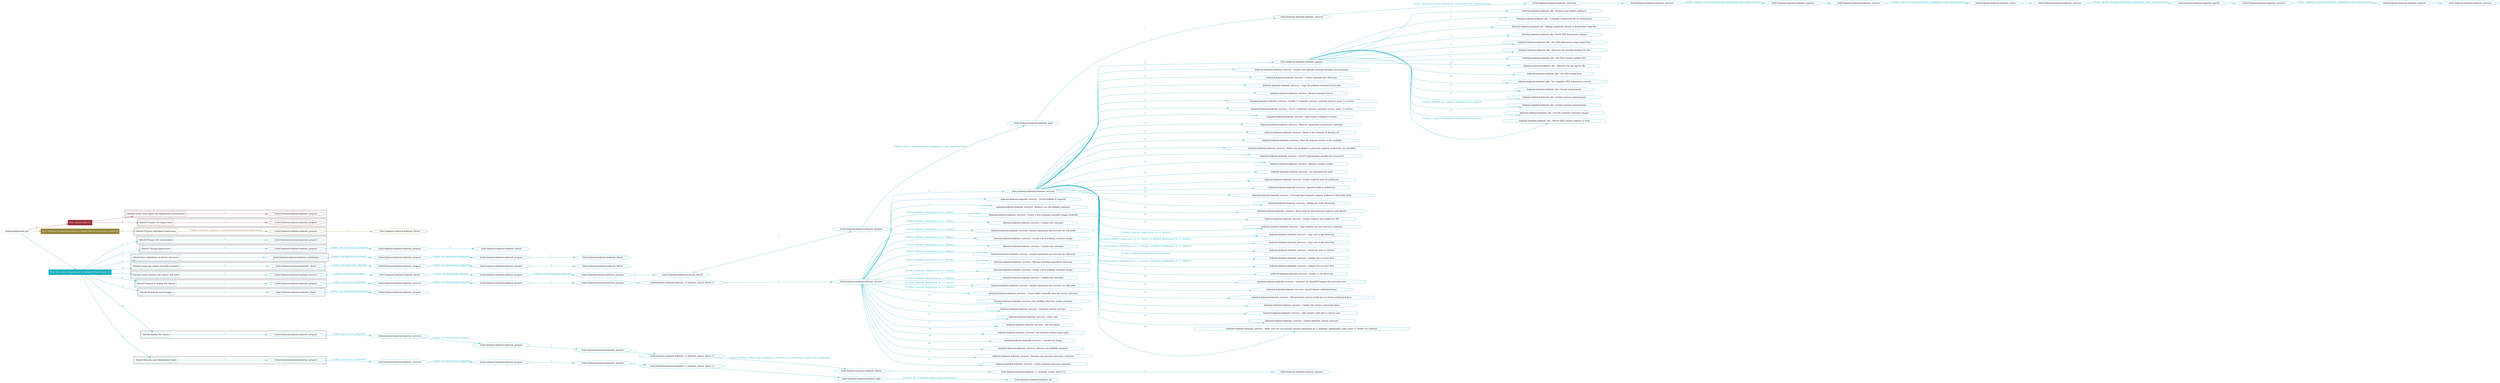 digraph {
	graph [concentrate=true ordering=in rankdir=LR ratio=fill]
	edge [esep=5 sep=10]
	"kubeinit/playbook.yml" [id=root_node style=dotted]
	play_37aaaadd [label="Play: Initial setup (1)" color="#9d2f3b" fontcolor="#ffffff" id=play_37aaaadd shape=box style=filled tooltip=localhost]
	"kubeinit/playbook.yml" -> play_37aaaadd [label="1 " color="#9d2f3b" fontcolor="#9d2f3b" id=edge_2bf1e67c labeltooltip="1 " tooltip="1 "]
	subgraph "kubeinit.kubeinit.kubeinit_prepare" {
		role_a82ea534 [label="[role] kubeinit.kubeinit.kubeinit_prepare" color="#9d2f3b" id=role_a82ea534 tooltip="kubeinit.kubeinit.kubeinit_prepare"]
	}
	subgraph "kubeinit.kubeinit.kubeinit_prepare" {
		role_1323a344 [label="[role] kubeinit.kubeinit.kubeinit_prepare" color="#9d2f3b" id=role_1323a344 tooltip="kubeinit.kubeinit.kubeinit_prepare"]
	}
	subgraph "Play: Initial setup (1)" {
		play_37aaaadd -> block_70bc259f [label=1 color="#9d2f3b" fontcolor="#9d2f3b" id=edge_f6af528c labeltooltip=1 tooltip=1]
		subgraph cluster_block_70bc259f {
			block_70bc259f [label="[block] Gather facts about the deployment environment" color="#9d2f3b" id=block_70bc259f labeltooltip="Gather facts about the deployment environment" shape=box tooltip="Gather facts about the deployment environment"]
			block_70bc259f -> role_a82ea534 [label="1 " color="#9d2f3b" fontcolor="#9d2f3b" id=edge_b9f0d6b1 labeltooltip="1 " tooltip="1 "]
		}
		play_37aaaadd -> block_80f2f712 [label=2 color="#9d2f3b" fontcolor="#9d2f3b" id=edge_7922b143 labeltooltip=2 tooltip=2]
		subgraph cluster_block_80f2f712 {
			block_80f2f712 [label="[block] Prepare the hypervisors" color="#9d2f3b" id=block_80f2f712 labeltooltip="Prepare the hypervisors" shape=box tooltip="Prepare the hypervisors"]
			block_80f2f712 -> role_1323a344 [label="1 " color="#9d2f3b" fontcolor="#9d2f3b" id=edge_bd4afb04 labeltooltip="1 " tooltip="1 "]
		}
	}
	play_7079cbd9 [label="Play: Prepare all hypervisor hosts to deploy service and cluster nodes (0)" color="#958637" fontcolor="#ffffff" id=play_7079cbd9 shape=box style=filled tooltip="Play: Prepare all hypervisor hosts to deploy service and cluster nodes (0)"]
	"kubeinit/playbook.yml" -> play_7079cbd9 [label="2 " color="#958637" fontcolor="#958637" id=edge_99f57ec7 labeltooltip="2 " tooltip="2 "]
	subgraph "kubeinit.kubeinit.kubeinit_libvirt" {
		role_41b03b18 [label="[role] kubeinit.kubeinit.kubeinit_libvirt" color="#958637" id=role_41b03b18 tooltip="kubeinit.kubeinit.kubeinit_libvirt"]
	}
	subgraph "kubeinit.kubeinit.kubeinit_prepare" {
		role_e7dcfc94 [label="[role] kubeinit.kubeinit.kubeinit_prepare" color="#958637" id=role_e7dcfc94 tooltip="kubeinit.kubeinit.kubeinit_prepare"]
		role_e7dcfc94 -> role_41b03b18 [label="1 " color="#958637" fontcolor="#958637" id=edge_7165e3af labeltooltip="1 " tooltip="1 "]
	}
	subgraph "Play: Prepare all hypervisor hosts to deploy service and cluster nodes (0)" {
		play_7079cbd9 -> block_89297c3e [label=1 color="#958637" fontcolor="#958637" id=edge_c257f756 labeltooltip=1 tooltip=1]
		subgraph cluster_block_89297c3e {
			block_89297c3e [label="[block] Prepare individual hypervisors" color="#958637" id=block_89297c3e labeltooltip="Prepare individual hypervisors" shape=box tooltip="Prepare individual hypervisors"]
			block_89297c3e -> role_e7dcfc94 [label="1 [when: inventory_hostname in hostvars['kubeinit-facts'].hypervisors]" color="#958637" fontcolor="#958637" id=edge_41506ca0 labeltooltip="1 [when: inventory_hostname in hostvars['kubeinit-facts'].hypervisors]" tooltip="1 [when: inventory_hostname in hostvars['kubeinit-facts'].hypervisors]"]
		}
	}
	play_5ef0effe [label="Play: Run cluster deployment on prepared hypervisors (1)" color="#0eafbe" fontcolor="#ffffff" id=play_5ef0effe shape=box style=filled tooltip=localhost]
	"kubeinit/playbook.yml" -> play_5ef0effe [label="3 " color="#0eafbe" fontcolor="#0eafbe" id=edge_ae3af806 labeltooltip="3 " tooltip="3 "]
	subgraph "kubeinit.kubeinit.kubeinit_prepare" {
		role_99871787 [label="[role] kubeinit.kubeinit.kubeinit_prepare" color="#0eafbe" id=role_99871787 tooltip="kubeinit.kubeinit.kubeinit_prepare"]
	}
	subgraph "kubeinit.kubeinit.kubeinit_libvirt" {
		role_2dee7089 [label="[role] kubeinit.kubeinit.kubeinit_libvirt" color="#0eafbe" id=role_2dee7089 tooltip="kubeinit.kubeinit.kubeinit_libvirt"]
	}
	subgraph "kubeinit.kubeinit.kubeinit_prepare" {
		role_ab16ebfe [label="[role] kubeinit.kubeinit.kubeinit_prepare" color="#0eafbe" id=role_ab16ebfe tooltip="kubeinit.kubeinit.kubeinit_prepare"]
		role_ab16ebfe -> role_2dee7089 [label="1 " color="#0eafbe" fontcolor="#0eafbe" id=edge_4461a9c9 labeltooltip="1 " tooltip="1 "]
	}
	subgraph "kubeinit.kubeinit.kubeinit_prepare" {
		role_9e5bae8b [label="[role] kubeinit.kubeinit.kubeinit_prepare" color="#0eafbe" id=role_9e5bae8b tooltip="kubeinit.kubeinit.kubeinit_prepare"]
		role_9e5bae8b -> role_ab16ebfe [label="1 [when: not environment_prepared]" color="#0eafbe" fontcolor="#0eafbe" id=edge_f16c0118 labeltooltip="1 [when: not environment_prepared]" tooltip="1 [when: not environment_prepared]"]
	}
	subgraph "kubeinit.kubeinit.kubeinit_libvirt" {
		role_66978992 [label="[role] kubeinit.kubeinit.kubeinit_libvirt" color="#0eafbe" id=role_66978992 tooltip="kubeinit.kubeinit.kubeinit_libvirt"]
	}
	subgraph "kubeinit.kubeinit.kubeinit_prepare" {
		role_a8537d33 [label="[role] kubeinit.kubeinit.kubeinit_prepare" color="#0eafbe" id=role_a8537d33 tooltip="kubeinit.kubeinit.kubeinit_prepare"]
		role_a8537d33 -> role_66978992 [label="1 " color="#0eafbe" fontcolor="#0eafbe" id=edge_33c505fe labeltooltip="1 " tooltip="1 "]
	}
	subgraph "kubeinit.kubeinit.kubeinit_prepare" {
		role_618cd2eb [label="[role] kubeinit.kubeinit.kubeinit_prepare" color="#0eafbe" id=role_618cd2eb tooltip="kubeinit.kubeinit.kubeinit_prepare"]
		role_618cd2eb -> role_a8537d33 [label="1 [when: not environment_prepared]" color="#0eafbe" fontcolor="#0eafbe" id=edge_b03ed068 labeltooltip="1 [when: not environment_prepared]" tooltip="1 [when: not environment_prepared]"]
	}
	subgraph "kubeinit.kubeinit.kubeinit_validations" {
		role_83b39508 [label="[role] kubeinit.kubeinit.kubeinit_validations" color="#0eafbe" id=role_83b39508 tooltip="kubeinit.kubeinit.kubeinit_validations"]
		role_83b39508 -> role_618cd2eb [label="1 [when: not hypervisors_cleaned]" color="#0eafbe" fontcolor="#0eafbe" id=edge_534f70bc labeltooltip="1 [when: not hypervisors_cleaned]" tooltip="1 [when: not hypervisors_cleaned]"]
	}
	subgraph "kubeinit.kubeinit.kubeinit_libvirt" {
		role_6060ee17 [label="[role] kubeinit.kubeinit.kubeinit_libvirt" color="#0eafbe" id=role_6060ee17 tooltip="kubeinit.kubeinit.kubeinit_libvirt"]
	}
	subgraph "kubeinit.kubeinit.kubeinit_prepare" {
		role_3b1779fc [label="[role] kubeinit.kubeinit.kubeinit_prepare" color="#0eafbe" id=role_3b1779fc tooltip="kubeinit.kubeinit.kubeinit_prepare"]
		role_3b1779fc -> role_6060ee17 [label="1 " color="#0eafbe" fontcolor="#0eafbe" id=edge_d90e424e labeltooltip="1 " tooltip="1 "]
	}
	subgraph "kubeinit.kubeinit.kubeinit_prepare" {
		role_62ef2b93 [label="[role] kubeinit.kubeinit.kubeinit_prepare" color="#0eafbe" id=role_62ef2b93 tooltip="kubeinit.kubeinit.kubeinit_prepare"]
		role_62ef2b93 -> role_3b1779fc [label="1 [when: not environment_prepared]" color="#0eafbe" fontcolor="#0eafbe" id=edge_49dcadde labeltooltip="1 [when: not environment_prepared]" tooltip="1 [when: not environment_prepared]"]
	}
	subgraph "kubeinit.kubeinit.kubeinit_libvirt" {
		role_e90f596e [label="[role] kubeinit.kubeinit.kubeinit_libvirt" color="#0eafbe" id=role_e90f596e tooltip="kubeinit.kubeinit.kubeinit_libvirt"]
		role_e90f596e -> role_62ef2b93 [label="1 [when: not hypervisors_cleaned]" color="#0eafbe" fontcolor="#0eafbe" id=edge_4b5c4433 labeltooltip="1 [when: not hypervisors_cleaned]" tooltip="1 [when: not hypervisors_cleaned]"]
	}
	subgraph "kubeinit.kubeinit.kubeinit_services" {
		role_fe5629ae [label="[role] kubeinit.kubeinit.kubeinit_services" color="#0eafbe" id=role_fe5629ae tooltip="kubeinit.kubeinit.kubeinit_services"]
	}
	subgraph "kubeinit.kubeinit.kubeinit_registry" {
		role_77e421f6 [label="[role] kubeinit.kubeinit.kubeinit_registry" color="#0eafbe" id=role_77e421f6 tooltip="kubeinit.kubeinit.kubeinit_registry"]
		role_77e421f6 -> role_fe5629ae [label="1 " color="#0eafbe" fontcolor="#0eafbe" id=edge_4abee596 labeltooltip="1 " tooltip="1 "]
	}
	subgraph "kubeinit.kubeinit.kubeinit_services" {
		role_1a1362f1 [label="[role] kubeinit.kubeinit.kubeinit_services" color="#0eafbe" id=role_1a1362f1 tooltip="kubeinit.kubeinit.kubeinit_services"]
		role_1a1362f1 -> role_77e421f6 [label="1 [when: 'registry' in hostvars[kubeinit_deployment_node_name].services]" color="#0eafbe" fontcolor="#0eafbe" id=edge_15ad8f99 labeltooltip="1 [when: 'registry' in hostvars[kubeinit_deployment_node_name].services]" tooltip="1 [when: 'registry' in hostvars[kubeinit_deployment_node_name].services]"]
	}
	subgraph "kubeinit.kubeinit.kubeinit_apache" {
		role_70281c72 [label="[role] kubeinit.kubeinit.kubeinit_apache" color="#0eafbe" id=role_70281c72 tooltip="kubeinit.kubeinit.kubeinit_apache"]
		role_70281c72 -> role_1a1362f1 [label="1 " color="#0eafbe" fontcolor="#0eafbe" id=edge_ccbe3949 labeltooltip="1 " tooltip="1 "]
	}
	subgraph "kubeinit.kubeinit.kubeinit_services" {
		role_dcac16aa [label="[role] kubeinit.kubeinit.kubeinit_services" color="#0eafbe" id=role_dcac16aa tooltip="kubeinit.kubeinit.kubeinit_services"]
		role_dcac16aa -> role_70281c72 [label="1 [when: 'apache' in hostvars[kubeinit_deployment_node_name].services]" color="#0eafbe" fontcolor="#0eafbe" id=edge_16e4dfe3 labeltooltip="1 [when: 'apache' in hostvars[kubeinit_deployment_node_name].services]" tooltip="1 [when: 'apache' in hostvars[kubeinit_deployment_node_name].services]"]
	}
	subgraph "kubeinit.kubeinit.kubeinit_nexus" {
		role_d34cb8bc [label="[role] kubeinit.kubeinit.kubeinit_nexus" color="#0eafbe" id=role_d34cb8bc tooltip="kubeinit.kubeinit.kubeinit_nexus"]
		role_d34cb8bc -> role_dcac16aa [label="1 " color="#0eafbe" fontcolor="#0eafbe" id=edge_c8a6394d labeltooltip="1 " tooltip="1 "]
	}
	subgraph "kubeinit.kubeinit.kubeinit_services" {
		role_220154ac [label="[role] kubeinit.kubeinit.kubeinit_services" color="#0eafbe" id=role_220154ac tooltip="kubeinit.kubeinit.kubeinit_services"]
		role_220154ac -> role_d34cb8bc [label="1 [when: 'nexus' in hostvars[kubeinit_deployment_node_name].services]" color="#0eafbe" fontcolor="#0eafbe" id=edge_fb2b904a labeltooltip="1 [when: 'nexus' in hostvars[kubeinit_deployment_node_name].services]" tooltip="1 [when: 'nexus' in hostvars[kubeinit_deployment_node_name].services]"]
	}
	subgraph "kubeinit.kubeinit.kubeinit_haproxy" {
		role_7cbf29c0 [label="[role] kubeinit.kubeinit.kubeinit_haproxy" color="#0eafbe" id=role_7cbf29c0 tooltip="kubeinit.kubeinit.kubeinit_haproxy"]
		role_7cbf29c0 -> role_220154ac [label="1 " color="#0eafbe" fontcolor="#0eafbe" id=edge_a8700c74 labeltooltip="1 " tooltip="1 "]
	}
	subgraph "kubeinit.kubeinit.kubeinit_services" {
		role_ba818942 [label="[role] kubeinit.kubeinit.kubeinit_services" color="#0eafbe" id=role_ba818942 tooltip="kubeinit.kubeinit.kubeinit_services"]
		role_ba818942 -> role_7cbf29c0 [label="1 [when: 'haproxy' in hostvars[kubeinit_deployment_node_name].services]" color="#0eafbe" fontcolor="#0eafbe" id=edge_bb97f2fa labeltooltip="1 [when: 'haproxy' in hostvars[kubeinit_deployment_node_name].services]" tooltip="1 [when: 'haproxy' in hostvars[kubeinit_deployment_node_name].services]"]
	}
	subgraph "kubeinit.kubeinit.kubeinit_dnsmasq" {
		role_97d03011 [label="[role] kubeinit.kubeinit.kubeinit_dnsmasq" color="#0eafbe" id=role_97d03011 tooltip="kubeinit.kubeinit.kubeinit_dnsmasq"]
		role_97d03011 -> role_ba818942 [label="1 " color="#0eafbe" fontcolor="#0eafbe" id=edge_62cf0b58 labeltooltip="1 " tooltip="1 "]
	}
	subgraph "kubeinit.kubeinit.kubeinit_services" {
		role_803d41bf [label="[role] kubeinit.kubeinit.kubeinit_services" color="#0eafbe" id=role_803d41bf tooltip="kubeinit.kubeinit.kubeinit_services"]
		role_803d41bf -> role_97d03011 [label="1 [when: 'dnsmasq' in hostvars[kubeinit_deployment_node_name].services]" color="#0eafbe" fontcolor="#0eafbe" id=edge_123baf5e labeltooltip="1 [when: 'dnsmasq' in hostvars[kubeinit_deployment_node_name].services]" tooltip="1 [when: 'dnsmasq' in hostvars[kubeinit_deployment_node_name].services]"]
	}
	subgraph "kubeinit.kubeinit.kubeinit_bind" {
		role_2040df11 [label="[role] kubeinit.kubeinit.kubeinit_bind" color="#0eafbe" id=role_2040df11 tooltip="kubeinit.kubeinit.kubeinit_bind"]
		role_2040df11 -> role_803d41bf [label="1 " color="#0eafbe" fontcolor="#0eafbe" id=edge_70a3dafd labeltooltip="1 " tooltip="1 "]
	}
	subgraph "kubeinit.kubeinit.kubeinit_prepare" {
		role_e37f0937 [label="[role] kubeinit.kubeinit.kubeinit_prepare" color="#0eafbe" id=role_e37f0937 tooltip="kubeinit.kubeinit.kubeinit_prepare"]
		role_e37f0937 -> role_2040df11 [label="1 [when: 'bind' in hostvars[kubeinit_deployment_node_name].services]" color="#0eafbe" fontcolor="#0eafbe" id=edge_4af273d2 labeltooltip="1 [when: 'bind' in hostvars[kubeinit_deployment_node_name].services]" tooltip="1 [when: 'bind' in hostvars[kubeinit_deployment_node_name].services]"]
	}
	subgraph "kubeinit.kubeinit.kubeinit_libvirt" {
		role_b8c0a84c [label="[role] kubeinit.kubeinit.kubeinit_libvirt" color="#0eafbe" id=role_b8c0a84c tooltip="kubeinit.kubeinit.kubeinit_libvirt"]
		role_b8c0a84c -> role_e37f0937 [label="1 " color="#0eafbe" fontcolor="#0eafbe" id=edge_f5db6f32 labeltooltip="1 " tooltip="1 "]
	}
	subgraph "kubeinit.kubeinit.kubeinit_prepare" {
		role_1d6bdebf [label="[role] kubeinit.kubeinit.kubeinit_prepare" color="#0eafbe" id=role_1d6bdebf tooltip="kubeinit.kubeinit.kubeinit_prepare"]
		role_1d6bdebf -> role_b8c0a84c [label="1 " color="#0eafbe" fontcolor="#0eafbe" id=edge_73da9289 labeltooltip="1 " tooltip="1 "]
	}
	subgraph "kubeinit.kubeinit.kubeinit_prepare" {
		role_fca6299f [label="[role] kubeinit.kubeinit.kubeinit_prepare" color="#0eafbe" id=role_fca6299f tooltip="kubeinit.kubeinit.kubeinit_prepare"]
		role_fca6299f -> role_1d6bdebf [label="1 [when: not environment_prepared]" color="#0eafbe" fontcolor="#0eafbe" id=edge_b6942410 labeltooltip="1 [when: not environment_prepared]" tooltip="1 [when: not environment_prepared]"]
	}
	subgraph "kubeinit.kubeinit.kubeinit_libvirt" {
		role_746a8da2 [label="[role] kubeinit.kubeinit.kubeinit_libvirt" color="#0eafbe" id=role_746a8da2 tooltip="kubeinit.kubeinit.kubeinit_libvirt"]
		role_746a8da2 -> role_fca6299f [label="1 [when: not hypervisors_cleaned]" color="#0eafbe" fontcolor="#0eafbe" id=edge_a582fd43 labeltooltip="1 [when: not hypervisors_cleaned]" tooltip="1 [when: not hypervisors_cleaned]"]
	}
	subgraph "kubeinit.kubeinit.kubeinit_services" {
		role_11e7784e [label="[role] kubeinit.kubeinit.kubeinit_services" color="#0eafbe" id=role_11e7784e tooltip="kubeinit.kubeinit.kubeinit_services"]
		role_11e7784e -> role_746a8da2 [label="1 [when: not network_created]" color="#0eafbe" fontcolor="#0eafbe" id=edge_6fe363b7 labeltooltip="1 [when: not network_created]" tooltip="1 [when: not network_created]"]
	}
	subgraph "kubeinit.kubeinit.kubeinit_prepare" {
		role_16cdb883 [label="[role] kubeinit.kubeinit.kubeinit_prepare" color="#0eafbe" id=role_16cdb883 tooltip="kubeinit.kubeinit.kubeinit_prepare"]
		task_70b144b9 [label="kubeinit.kubeinit.kubeinit_eks : Remove repo before adding it" color="#0eafbe" id=task_70b144b9 shape=octagon tooltip="kubeinit.kubeinit.kubeinit_eks : Remove repo before adding it"]
		role_16cdb883 -> task_70b144b9 [label="1 " color="#0eafbe" fontcolor="#0eafbe" id=edge_aa5ab82e labeltooltip="1 " tooltip="1 "]
		task_e3b9effb [label="kubeinit.kubeinit.kubeinit_eks : Creating a repository file for Kubernetes" color="#0eafbe" id=task_e3b9effb shape=octagon tooltip="kubeinit.kubeinit.kubeinit_eks : Creating a repository file for Kubernetes"]
		role_16cdb883 -> task_e3b9effb [label="2 " color="#0eafbe" fontcolor="#0eafbe" id=edge_f04fe05e labeltooltip="2 " tooltip="2 "]
		task_66d4d6e4 [label="kubeinit.kubeinit.kubeinit_eks : Adding repository details in Kubernetes repo file." color="#0eafbe" id=task_66d4d6e4 shape=octagon tooltip="kubeinit.kubeinit.kubeinit_eks : Adding repository details in Kubernetes repo file."]
		role_16cdb883 -> task_66d4d6e4 [label="3 " color="#0eafbe" fontcolor="#0eafbe" id=edge_aa563800 labeltooltip="3 " tooltip="3 "]
		task_8fcdaa01 [label="kubeinit.kubeinit.kubeinit_eks : Fetch EKS kubernetes release" color="#0eafbe" id=task_8fcdaa01 shape=octagon tooltip="kubeinit.kubeinit.kubeinit_eks : Fetch EKS kubernetes release"]
		role_16cdb883 -> task_8fcdaa01 [label="4 " color="#0eafbe" fontcolor="#0eafbe" id=edge_cf819db7 labeltooltip="4 " tooltip="4 "]
		task_90be70cd [label="kubeinit.kubeinit.kubeinit_eks : Set EKS kubernetes major-minor fact" color="#0eafbe" id=task_90be70cd shape=octagon tooltip="kubeinit.kubeinit.kubeinit_eks : Set EKS kubernetes major-minor fact"]
		role_16cdb883 -> task_90be70cd [label="5 " color="#0eafbe" fontcolor="#0eafbe" id=edge_20441beb labeltooltip="5 " tooltip="5 "]
		task_937a5963 [label="kubeinit.kubeinit.kubeinit_eks : Discover the revision number for eks" color="#0eafbe" id=task_937a5963 shape=octagon tooltip="kubeinit.kubeinit.kubeinit_eks : Discover the revision number for eks"]
		role_16cdb883 -> task_937a5963 [label="6 " color="#0eafbe" fontcolor="#0eafbe" id=edge_6eac510e labeltooltip="6 " tooltip="6 "]
		task_54152514 [label="kubeinit.kubeinit.kubeinit_eks : Set EKS release number fact" color="#0eafbe" id=task_54152514 shape=octagon tooltip="kubeinit.kubeinit.kubeinit_eks : Set EKS release number fact"]
		role_16cdb883 -> task_54152514 [label="7 " color="#0eafbe" fontcolor="#0eafbe" id=edge_a56f3ec2 labeltooltip="7 " tooltip="7 "]
		task_335c6ace [label="kubeinit.kubeinit.kubeinit_eks : Discover the git tag for eks" color="#0eafbe" id=task_335c6ace shape=octagon tooltip="kubeinit.kubeinit.kubeinit_eks : Discover the git tag for eks"]
		role_16cdb883 -> task_335c6ace [label="8 " color="#0eafbe" fontcolor="#0eafbe" id=edge_41c172c2 labeltooltip="8 " tooltip="8 "]
		task_9d0fc731 [label="kubeinit.kubeinit.kubeinit_eks : Set EKS string facts" color="#0eafbe" id=task_9d0fc731 shape=octagon tooltip="kubeinit.kubeinit.kubeinit_eks : Set EKS string facts"]
		role_16cdb883 -> task_9d0fc731 [label="9 " color="#0eafbe" fontcolor="#0eafbe" id=edge_4347fcdb labeltooltip="9 " tooltip="9 "]
		task_cf4db404 [label="kubeinit.kubeinit.kubeinit_eks : Set complete EKS kubernetes version" color="#0eafbe" id=task_cf4db404 shape=octagon tooltip="kubeinit.kubeinit.kubeinit_eks : Set complete EKS kubernetes version"]
		role_16cdb883 -> task_cf4db404 [label="10 " color="#0eafbe" fontcolor="#0eafbe" id=edge_0fde1100 labeltooltip="10 " tooltip="10 "]
		task_6ebb1984 [label="kubeinit.kubeinit.kubeinit_eks : Install requirements" color="#0eafbe" id=task_6ebb1984 shape=octagon tooltip="kubeinit.kubeinit.kubeinit_eks : Install requirements"]
		role_16cdb883 -> task_6ebb1984 [label="11 " color="#0eafbe" fontcolor="#0eafbe" id=edge_c858b570 labeltooltip="11 " tooltip="11 "]
		task_388cc742 [label="kubeinit.kubeinit.kubeinit_eks : Install services requirements" color="#0eafbe" id=task_388cc742 shape=octagon tooltip="kubeinit.kubeinit.kubeinit_eks : Install services requirements"]
		role_16cdb883 -> task_388cc742 [label="12 " color="#0eafbe" fontcolor="#0eafbe" id=edge_e0a18b9d labeltooltip="12 " tooltip="12 "]
		task_ee00e760 [label="kubeinit.kubeinit.kubeinit_eks : Install common requirements" color="#0eafbe" id=task_ee00e760 shape=octagon tooltip="kubeinit.kubeinit.kubeinit_eks : Install common requirements"]
		role_16cdb883 -> task_ee00e760 [label="13 [when: kubeinit_eks_common_dependencies is defined]" color="#0eafbe" fontcolor="#0eafbe" id=edge_a93ca047 labeltooltip="13 [when: kubeinit_eks_common_dependencies is defined]" tooltip="13 [when: kubeinit_eks_common_dependencies is defined]"]
		task_5e8816f2 [label="kubeinit.kubeinit.kubeinit_eks : Get the required container images" color="#0eafbe" id=task_5e8816f2 shape=octagon tooltip="kubeinit.kubeinit.kubeinit_eks : Get the required container images"]
		role_16cdb883 -> task_5e8816f2 [label="14 " color="#0eafbe" fontcolor="#0eafbe" id=edge_edb04be9 labeltooltip="14 " tooltip="14 "]
		task_bc7346a8 [label="kubeinit.kubeinit.kubeinit_eks : Mirror EKS remote registry to local" color="#0eafbe" id=task_bc7346a8 shape=octagon tooltip="kubeinit.kubeinit.kubeinit_eks : Mirror EKS remote registry to local"]
		role_16cdb883 -> task_bc7346a8 [label="15 [when: 'registry' in kubeinit_cluster_hostvars.services]" color="#0eafbe" fontcolor="#0eafbe" id=edge_fdb5cff5 labeltooltip="15 [when: 'registry' in kubeinit_cluster_hostvars.services]" tooltip="15 [when: 'registry' in kubeinit_cluster_hostvars.services]"]
	}
	subgraph "kubeinit.kubeinit.kubeinit_services" {
		role_85f223e7 [label="[role] kubeinit.kubeinit.kubeinit_services" color="#0eafbe" id=role_85f223e7 tooltip="kubeinit.kubeinit.kubeinit_services"]
		task_2518fb5b [label="kubeinit.kubeinit.kubeinit_services : Ensure user specific systemd instance are persistent" color="#0eafbe" id=task_2518fb5b shape=octagon tooltip="kubeinit.kubeinit.kubeinit_services : Ensure user specific systemd instance are persistent"]
		role_85f223e7 -> task_2518fb5b [label="1 " color="#0eafbe" fontcolor="#0eafbe" id=edge_28da241f labeltooltip="1 " tooltip="1 "]
		task_1993afde [label="kubeinit.kubeinit.kubeinit_services : Create systemd user directory" color="#0eafbe" id=task_1993afde shape=octagon tooltip="kubeinit.kubeinit.kubeinit_services : Create systemd user directory"]
		role_85f223e7 -> task_1993afde [label="2 " color="#0eafbe" fontcolor="#0eafbe" id=edge_69be3f01 labeltooltip="2 " tooltip="2 "]
		task_f0bb78e9 [label="kubeinit.kubeinit.kubeinit_services : Copy the podman systemd service file" color="#0eafbe" id=task_f0bb78e9 shape=octagon tooltip="kubeinit.kubeinit.kubeinit_services : Copy the podman systemd service file"]
		role_85f223e7 -> task_f0bb78e9 [label="3 " color="#0eafbe" fontcolor="#0eafbe" id=edge_3ae12524 labeltooltip="3 " tooltip="3 "]
		task_265d4480 [label="kubeinit.kubeinit.kubeinit_services : Reload systemd service" color="#0eafbe" id=task_265d4480 shape=octagon tooltip="kubeinit.kubeinit.kubeinit_services : Reload systemd service"]
		role_85f223e7 -> task_265d4480 [label="4 " color="#0eafbe" fontcolor="#0eafbe" id=edge_d0cfd733 labeltooltip="4 " tooltip="4 "]
		task_457ceb4b [label="kubeinit.kubeinit.kubeinit_services : Enable {{ kubeinit_services_systemd_service_name }}.service" color="#0eafbe" id=task_457ceb4b shape=octagon tooltip="kubeinit.kubeinit.kubeinit_services : Enable {{ kubeinit_services_systemd_service_name }}.service"]
		role_85f223e7 -> task_457ceb4b [label="5 " color="#0eafbe" fontcolor="#0eafbe" id=edge_0ac7b2cb labeltooltip="5 " tooltip="5 "]
		task_24e05d20 [label="kubeinit.kubeinit.kubeinit_services : Start {{ kubeinit_services_systemd_service_name }}.service" color="#0eafbe" id=task_24e05d20 shape=octagon tooltip="kubeinit.kubeinit.kubeinit_services : Start {{ kubeinit_services_systemd_service_name }}.service"]
		role_85f223e7 -> task_24e05d20 [label="6 " color="#0eafbe" fontcolor="#0eafbe" id=edge_5cbe987a labeltooltip="6 " tooltip="6 "]
		task_86077ecb [label="kubeinit.kubeinit.kubeinit_services : Add remote container to hosts" color="#0eafbe" id=task_86077ecb shape=octagon tooltip="kubeinit.kubeinit.kubeinit_services : Add remote container to hosts"]
		role_85f223e7 -> task_86077ecb [label="7 " color="#0eafbe" fontcolor="#0eafbe" id=edge_1630b11e labeltooltip="7 " tooltip="7 "]
		task_5c09dbb7 [label="kubeinit.kubeinit.kubeinit_services : Wait for connection to provision container" color="#0eafbe" id=task_5c09dbb7 shape=octagon tooltip="kubeinit.kubeinit.kubeinit_services : Wait for connection to provision container"]
		role_85f223e7 -> task_5c09dbb7 [label="8 " color="#0eafbe" fontcolor="#0eafbe" id=edge_c124fb05 labeltooltip="8 " tooltip="8 "]
		task_05e54891 [label="kubeinit.kubeinit.kubeinit_services : Read in the contents of domain.crt" color="#0eafbe" id=task_05e54891 shape=octagon tooltip="kubeinit.kubeinit.kubeinit_services : Read in the contents of domain.crt"]
		role_85f223e7 -> task_05e54891 [label="9 " color="#0eafbe" fontcolor="#0eafbe" id=edge_f7adbebe labeltooltip="9 " tooltip="9 "]
		task_046431c9 [label="kubeinit.kubeinit.kubeinit_services : Wait for registry service to be available" color="#0eafbe" id=task_046431c9 shape=octagon tooltip="kubeinit.kubeinit.kubeinit_services : Wait for registry service to be available"]
		role_85f223e7 -> task_046431c9 [label="10 " color="#0eafbe" fontcolor="#0eafbe" id=edge_7f8f729d labeltooltip="10 " tooltip="10 "]
		task_26470d9e [label="kubeinit.kubeinit.kubeinit_services : Make sure packages to generate registry credentials are installed" color="#0eafbe" id=task_26470d9e shape=octagon tooltip="kubeinit.kubeinit.kubeinit_services : Make sure packages to generate registry credentials are installed"]
		role_85f223e7 -> task_26470d9e [label="11 " color="#0eafbe" fontcolor="#0eafbe" id=edge_d24b6ecc labeltooltip="11 " tooltip="11 "]
		task_d5789648 [label="kubeinit.kubeinit.kubeinit_services : Install cryptography, passlib and nexus3-cli" color="#0eafbe" id=task_d5789648 shape=octagon tooltip="kubeinit.kubeinit.kubeinit_services : Install cryptography, passlib and nexus3-cli"]
		role_85f223e7 -> task_d5789648 [label="12 " color="#0eafbe" fontcolor="#0eafbe" id=edge_53db0779 labeltooltip="12 " tooltip="12 "]
		task_952c1d21 [label="kubeinit.kubeinit.kubeinit_services : Remove nologin marker" color="#0eafbe" id=task_952c1d21 shape=octagon tooltip="kubeinit.kubeinit.kubeinit_services : Remove nologin marker"]
		role_85f223e7 -> task_952c1d21 [label="13 " color="#0eafbe" fontcolor="#0eafbe" id=edge_42413e92 labeltooltip="13 " tooltip="13 "]
		task_cd89afe9 [label="kubeinit.kubeinit.kubeinit_services : Set disconnected_auth" color="#0eafbe" id=task_cd89afe9 shape=octagon tooltip="kubeinit.kubeinit.kubeinit_services : Set disconnected_auth"]
		role_85f223e7 -> task_cd89afe9 [label="14 " color="#0eafbe" fontcolor="#0eafbe" id=edge_978ff7a1 labeltooltip="14 " tooltip="14 "]
		task_71ed0673 [label="kubeinit.kubeinit.kubeinit_services : Create registry auth for pullsecret" color="#0eafbe" id=task_71ed0673 shape=octagon tooltip="kubeinit.kubeinit.kubeinit_services : Create registry auth for pullsecret"]
		role_85f223e7 -> task_71ed0673 [label="15 " color="#0eafbe" fontcolor="#0eafbe" id=edge_60e6d465 labeltooltip="15 " tooltip="15 "]
		task_9a87e05f [label="kubeinit.kubeinit.kubeinit_services : Append auths to pullsecret" color="#0eafbe" id=task_9a87e05f shape=octagon tooltip="kubeinit.kubeinit.kubeinit_services : Append auths to pullsecret"]
		role_85f223e7 -> task_9a87e05f [label="16 " color="#0eafbe" fontcolor="#0eafbe" id=edge_22d853a7 labeltooltip="16 " tooltip="16 "]
		task_37a1161a [label="kubeinit.kubeinit.kubeinit_services : Override final kubeinit_registry_pullsecret with both auths" color="#0eafbe" id=task_37a1161a shape=octagon tooltip="kubeinit.kubeinit.kubeinit_services : Override final kubeinit_registry_pullsecret with both auths"]
		role_85f223e7 -> task_37a1161a [label="17 " color="#0eafbe" fontcolor="#0eafbe" id=edge_6bb65dd9 labeltooltip="17 " tooltip="17 "]
		task_9aa74270 [label="kubeinit.kubeinit.kubeinit_services : Debug the creds dictionary" color="#0eafbe" id=task_9aa74270 shape=octagon tooltip="kubeinit.kubeinit.kubeinit_services : Debug the creds dictionary"]
		role_85f223e7 -> task_9aa74270 [label="18 " color="#0eafbe" fontcolor="#0eafbe" id=edge_c51130fc labeltooltip="18 " tooltip="18 "]
		task_1ca958bd [label="kubeinit.kubeinit.kubeinit_services : Write auth for disconnected registry auth details" color="#0eafbe" id=task_1ca958bd shape=octagon tooltip="kubeinit.kubeinit.kubeinit_services : Write auth for disconnected registry auth details"]
		role_85f223e7 -> task_1ca958bd [label="19 " color="#0eafbe" fontcolor="#0eafbe" id=edge_99953da3 labeltooltip="19 " tooltip="19 "]
		task_fa7d44d3 [label="kubeinit.kubeinit.kubeinit_services : Create registry auth pullsecret file" color="#0eafbe" id=task_fa7d44d3 shape=octagon tooltip="kubeinit.kubeinit.kubeinit_services : Create registry auth pullsecret file"]
		role_85f223e7 -> task_fa7d44d3 [label="20 " color="#0eafbe" fontcolor="#0eafbe" id=edge_f55ebc1b labeltooltip="20 " tooltip="20 "]
		task_473d3eac [label="kubeinit.kubeinit.kubeinit_services : Copy domain cert into services container" color="#0eafbe" id=task_473d3eac shape=octagon tooltip="kubeinit.kubeinit.kubeinit_services : Copy domain cert into services container"]
		role_85f223e7 -> task_473d3eac [label="21 " color="#0eafbe" fontcolor="#0eafbe" id=edge_85b67d68 labeltooltip="21 " tooltip="21 "]
		task_afe352ba [label="kubeinit.kubeinit.kubeinit_services : Copy cert to pki directory" color="#0eafbe" id=task_afe352ba shape=octagon tooltip="kubeinit.kubeinit.kubeinit_services : Copy cert to pki directory"]
		role_85f223e7 -> task_afe352ba [label="22 [when: kubeinit_deployment_os == 'centos']" color="#0eafbe" fontcolor="#0eafbe" id=edge_3d9721bd labeltooltip="22 [when: kubeinit_deployment_os == 'centos']" tooltip="22 [when: kubeinit_deployment_os == 'centos']"]
		task_ab5f320c [label="kubeinit.kubeinit.kubeinit_services : Copy cert to pki directory" color="#0eafbe" id=task_ab5f320c shape=octagon tooltip="kubeinit.kubeinit.kubeinit_services : Copy cert to pki directory"]
		role_85f223e7 -> task_ab5f320c [label="23 [when: kubeinit_deployment_os == 'ubuntu' or kubeinit_deployment_os == 'debian']" color="#0eafbe" fontcolor="#0eafbe" id=edge_d3583bfa labeltooltip="23 [when: kubeinit_deployment_os == 'ubuntu' or kubeinit_deployment_os == 'debian']" tooltip="23 [when: kubeinit_deployment_os == 'ubuntu' or kubeinit_deployment_os == 'debian']"]
		task_1d72287b [label="kubeinit.kubeinit.kubeinit_services : Install all certs in ubuntu" color="#0eafbe" id=task_1d72287b shape=octagon tooltip="kubeinit.kubeinit.kubeinit_services : Install all certs in ubuntu"]
		role_85f223e7 -> task_1d72287b [label="24 [when: kubeinit_deployment_os == 'ubuntu' or kubeinit_deployment_os == 'debian']" color="#0eafbe" fontcolor="#0eafbe" id=edge_22486ebd labeltooltip="24 [when: kubeinit_deployment_os == 'ubuntu' or kubeinit_deployment_os == 'debian']" tooltip="24 [when: kubeinit_deployment_os == 'ubuntu' or kubeinit_deployment_os == 'debian']"]
		task_035c3a93 [label="kubeinit.kubeinit.kubeinit_services : Update the CA trust files" color="#0eafbe" id=task_035c3a93 shape=octagon tooltip="kubeinit.kubeinit.kubeinit_services : Update the CA trust files"]
		role_85f223e7 -> task_035c3a93 [label="25 [when: kubeinit_deployment_os == 'centos']" color="#0eafbe" fontcolor="#0eafbe" id=edge_f2a50b5a labeltooltip="25 [when: kubeinit_deployment_os == 'centos']" tooltip="25 [when: kubeinit_deployment_os == 'centos']"]
		task_bf9c0e49 [label="kubeinit.kubeinit.kubeinit_services : Update the CA trust files" color="#0eafbe" id=task_bf9c0e49 shape=octagon tooltip="kubeinit.kubeinit.kubeinit_services : Update the CA trust files"]
		role_85f223e7 -> task_bf9c0e49 [label="26 [when: kubeinit_deployment_os == 'ubuntu' or kubeinit_deployment_os == 'debian']" color="#0eafbe" fontcolor="#0eafbe" id=edge_d5516f71 labeltooltip="26 [when: kubeinit_deployment_os == 'ubuntu' or kubeinit_deployment_os == 'debian']" tooltip="26 [when: kubeinit_deployment_os == 'ubuntu' or kubeinit_deployment_os == 'debian']"]
		task_4d08fdba [label="kubeinit.kubeinit.kubeinit_services : Create ~/.ssh directory" color="#0eafbe" id=task_4d08fdba shape=octagon tooltip="kubeinit.kubeinit.kubeinit_services : Create ~/.ssh directory"]
		role_85f223e7 -> task_4d08fdba [label="27 " color="#0eafbe" fontcolor="#0eafbe" id=edge_b9c296e4 labeltooltip="27 " tooltip="27 "]
		task_090d4b85 [label="kubeinit.kubeinit.kubeinit_services : Generate an OpenSSH keypair for provision host" color="#0eafbe" id=task_090d4b85 shape=octagon tooltip="kubeinit.kubeinit.kubeinit_services : Generate an OpenSSH keypair for provision host"]
		role_85f223e7 -> task_090d4b85 [label="28 " color="#0eafbe" fontcolor="#0eafbe" id=edge_3827a190 labeltooltip="28 " tooltip="28 "]
		task_09d0c04e [label="kubeinit.kubeinit.kubeinit_services : Install cluster authorized keys" color="#0eafbe" id=task_09d0c04e shape=octagon tooltip="kubeinit.kubeinit.kubeinit_services : Install cluster authorized keys"]
		role_85f223e7 -> task_09d0c04e [label="29 " color="#0eafbe" fontcolor="#0eafbe" id=edge_e61e22b6 labeltooltip="29 " tooltip="29 "]
		task_4cd0ff8f [label="kubeinit.kubeinit.kubeinit_services : Add provision service public key to cluster authorized_keys" color="#0eafbe" id=task_4cd0ff8f shape=octagon tooltip="kubeinit.kubeinit.kubeinit_services : Add provision service public key to cluster authorized_keys"]
		role_85f223e7 -> task_4cd0ff8f [label="30 " color="#0eafbe" fontcolor="#0eafbe" id=edge_6a0333d4 labeltooltip="30 " tooltip="30 "]
		task_bb93bb77 [label="kubeinit.kubeinit.kubeinit_services : Update the cluster authorized_keys" color="#0eafbe" id=task_bb93bb77 shape=octagon tooltip="kubeinit.kubeinit.kubeinit_services : Update the cluster authorized_keys"]
		role_85f223e7 -> task_bb93bb77 [label="31 " color="#0eafbe" fontcolor="#0eafbe" id=edge_f81cb582 labeltooltip="31 " tooltip="31 "]
		task_306e1fea [label="kubeinit.kubeinit.kubeinit_services : Add registry auth info to cluster vars" color="#0eafbe" id=task_306e1fea shape=octagon tooltip="kubeinit.kubeinit.kubeinit_services : Add registry auth info to cluster vars"]
		role_85f223e7 -> task_306e1fea [label="32 " color="#0eafbe" fontcolor="#0eafbe" id=edge_fd121e51 labeltooltip="32 " tooltip="32 "]
		task_c2b7a59b [label="kubeinit.kubeinit.kubeinit_services : Update kubeinit_cluster_hostvars" color="#0eafbe" id=task_c2b7a59b shape=octagon tooltip="kubeinit.kubeinit.kubeinit_services : Update kubeinit_cluster_hostvars"]
		role_85f223e7 -> task_c2b7a59b [label="33 " color="#0eafbe" fontcolor="#0eafbe" id=edge_76556d9f labeltooltip="33 " tooltip="33 "]
		task_6505a310 [label="kubeinit.kubeinit.kubeinit_services : Make sure we can execute remote commands on {{ kubeinit_deployment_node_name }} before we continue" color="#0eafbe" id=task_6505a310 shape=octagon tooltip="kubeinit.kubeinit.kubeinit_services : Make sure we can execute remote commands on {{ kubeinit_deployment_node_name }} before we continue"]
		role_85f223e7 -> task_6505a310 [label="34 " color="#0eafbe" fontcolor="#0eafbe" id=edge_120095d1 labeltooltip="34 " tooltip="34 "]
		role_85f223e7 -> role_16cdb883 [label="35 " color="#0eafbe" fontcolor="#0eafbe" id=edge_9e6d369f labeltooltip="35 " tooltip="35 "]
	}
	subgraph "kubeinit.kubeinit.kubeinit_services" {
		role_812ed111 [label="[role] kubeinit.kubeinit.kubeinit_services" color="#0eafbe" id=role_812ed111 tooltip="kubeinit.kubeinit.kubeinit_services"]
		task_feb3099c [label="kubeinit.kubeinit.kubeinit_services : Install buildah if required" color="#0eafbe" id=task_feb3099c shape=octagon tooltip="kubeinit.kubeinit.kubeinit_services : Install buildah if required"]
		role_812ed111 -> task_feb3099c [label="1 " color="#0eafbe" fontcolor="#0eafbe" id=edge_3ca90f61 labeltooltip="1 " tooltip="1 "]
		task_4fb57522 [label="kubeinit.kubeinit.kubeinit_services : Remove any old buildah container" color="#0eafbe" id=task_4fb57522 shape=octagon tooltip="kubeinit.kubeinit.kubeinit_services : Remove any old buildah container"]
		role_812ed111 -> task_4fb57522 [label="2 " color="#0eafbe" fontcolor="#0eafbe" id=edge_9139910b labeltooltip="2 " tooltip="2 "]
		task_d6279d7d [label="kubeinit.kubeinit.kubeinit_services : Create a new working container image (CentOS)" color="#0eafbe" id=task_d6279d7d shape=octagon tooltip="kubeinit.kubeinit.kubeinit_services : Create a new working container image (CentOS)"]
		role_812ed111 -> task_d6279d7d [label="3 [when: kubeinit_deployment_os == 'centos']" color="#0eafbe" fontcolor="#0eafbe" id=edge_20faf927 labeltooltip="3 [when: kubeinit_deployment_os == 'centos']" tooltip="3 [when: kubeinit_deployment_os == 'centos']"]
		task_d5a432fe [label="kubeinit.kubeinit.kubeinit_services : Update the container" color="#0eafbe" id=task_d5a432fe shape=octagon tooltip="kubeinit.kubeinit.kubeinit_services : Update the container"]
		role_812ed111 -> task_d5a432fe [label="4 [when: kubeinit_deployment_os == 'centos']" color="#0eafbe" fontcolor="#0eafbe" id=edge_47255853 labeltooltip="4 [when: kubeinit_deployment_os == 'centos']" tooltip="4 [when: kubeinit_deployment_os == 'centos']"]
		task_b19f2d4e [label="kubeinit.kubeinit.kubeinit_services : Install commands and services we will need" color="#0eafbe" id=task_b19f2d4e shape=octagon tooltip="kubeinit.kubeinit.kubeinit_services : Install commands and services we will need"]
		role_812ed111 -> task_b19f2d4e [label="5 [when: kubeinit_deployment_os == 'centos']" color="#0eafbe" fontcolor="#0eafbe" id=edge_a3df3a0d labeltooltip="5 [when: kubeinit_deployment_os == 'centos']" tooltip="5 [when: kubeinit_deployment_os == 'centos']"]
		task_297916cf [label="kubeinit.kubeinit.kubeinit_services : Create a new working container image" color="#0eafbe" id=task_297916cf shape=octagon tooltip="kubeinit.kubeinit.kubeinit_services : Create a new working container image"]
		role_812ed111 -> task_297916cf [label="6 [when: kubeinit_deployment_os == 'debian']" color="#0eafbe" fontcolor="#0eafbe" id=edge_0ae95030 labeltooltip="6 [when: kubeinit_deployment_os == 'debian']" tooltip="6 [when: kubeinit_deployment_os == 'debian']"]
		task_6751f922 [label="kubeinit.kubeinit.kubeinit_services : Update the container" color="#0eafbe" id=task_6751f922 shape=octagon tooltip="kubeinit.kubeinit.kubeinit_services : Update the container"]
		role_812ed111 -> task_6751f922 [label="7 [when: kubeinit_deployment_os == 'debian']" color="#0eafbe" fontcolor="#0eafbe" id=edge_c3e3177b labeltooltip="7 [when: kubeinit_deployment_os == 'debian']" tooltip="7 [when: kubeinit_deployment_os == 'debian']"]
		task_9891a4d3 [label="kubeinit.kubeinit.kubeinit_services : Install commands and services we will need" color="#0eafbe" id=task_9891a4d3 shape=octagon tooltip="kubeinit.kubeinit.kubeinit_services : Install commands and services we will need"]
		role_812ed111 -> task_9891a4d3 [label="8 [when: kubeinit_deployment_os == 'debian']" color="#0eafbe" fontcolor="#0eafbe" id=edge_1825b39b labeltooltip="8 [when: kubeinit_deployment_os == 'debian']" tooltip="8 [when: kubeinit_deployment_os == 'debian']"]
		task_a01ebdfa [label="kubeinit.kubeinit.kubeinit_services : Missing privilege separation directory" color="#0eafbe" id=task_a01ebdfa shape=octagon tooltip="kubeinit.kubeinit.kubeinit_services : Missing privilege separation directory"]
		role_812ed111 -> task_a01ebdfa [label="9 [when: kubeinit_deployment_os == 'debian']" color="#0eafbe" fontcolor="#0eafbe" id=edge_249c8d0e labeltooltip="9 [when: kubeinit_deployment_os == 'debian']" tooltip="9 [when: kubeinit_deployment_os == 'debian']"]
		task_1978f501 [label="kubeinit.kubeinit.kubeinit_services : Create a new working container image" color="#0eafbe" id=task_1978f501 shape=octagon tooltip="kubeinit.kubeinit.kubeinit_services : Create a new working container image"]
		role_812ed111 -> task_1978f501 [label="10 [when: kubeinit_deployment_os == 'ubuntu']" color="#0eafbe" fontcolor="#0eafbe" id=edge_a1008cf2 labeltooltip="10 [when: kubeinit_deployment_os == 'ubuntu']" tooltip="10 [when: kubeinit_deployment_os == 'ubuntu']"]
		task_194d012d [label="kubeinit.kubeinit.kubeinit_services : Update the container" color="#0eafbe" id=task_194d012d shape=octagon tooltip="kubeinit.kubeinit.kubeinit_services : Update the container"]
		role_812ed111 -> task_194d012d [label="11 [when: kubeinit_deployment_os == 'ubuntu']" color="#0eafbe" fontcolor="#0eafbe" id=edge_b53b1880 labeltooltip="11 [when: kubeinit_deployment_os == 'ubuntu']" tooltip="11 [when: kubeinit_deployment_os == 'ubuntu']"]
		task_1380a816 [label="kubeinit.kubeinit.kubeinit_services : Install commands and services we will need" color="#0eafbe" id=task_1380a816 shape=octagon tooltip="kubeinit.kubeinit.kubeinit_services : Install commands and services we will need"]
		role_812ed111 -> task_1380a816 [label="12 [when: kubeinit_deployment_os == 'ubuntu']" color="#0eafbe" fontcolor="#0eafbe" id=edge_9f0c137e labeltooltip="12 [when: kubeinit_deployment_os == 'ubuntu']" tooltip="12 [when: kubeinit_deployment_os == 'ubuntu']"]
		task_476ce54b [label="kubeinit.kubeinit.kubeinit_services : Create folder normally done by service ssh start" color="#0eafbe" id=task_476ce54b shape=octagon tooltip="kubeinit.kubeinit.kubeinit_services : Create folder normally done by service ssh start"]
		role_812ed111 -> task_476ce54b [label="13 [when: kubeinit_deployment_os == 'ubuntu']" color="#0eafbe" fontcolor="#0eafbe" id=edge_0ccaa1a1 labeltooltip="13 [when: kubeinit_deployment_os == 'ubuntu']" tooltip="13 [when: kubeinit_deployment_os == 'ubuntu']"]
		task_d6611a46 [label="kubeinit.kubeinit.kubeinit_services : Set working directory inside container" color="#0eafbe" id=task_d6611a46 shape=octagon tooltip="kubeinit.kubeinit.kubeinit_services : Set working directory inside container"]
		role_812ed111 -> task_d6611a46 [label="14 " color="#0eafbe" fontcolor="#0eafbe" id=edge_4ca60165 labeltooltip="14 " tooltip="14 "]
		task_d17e29fc [label="kubeinit.kubeinit.kubeinit_services : Generate system ssh keys" color="#0eafbe" id=task_d17e29fc shape=octagon tooltip="kubeinit.kubeinit.kubeinit_services : Generate system ssh keys"]
		role_812ed111 -> task_d17e29fc [label="15 " color="#0eafbe" fontcolor="#0eafbe" id=edge_5016b286 labeltooltip="15 " tooltip="15 "]
		task_9df89024 [label="kubeinit.kubeinit.kubeinit_services : Clear cmd" color="#0eafbe" id=task_9df89024 shape=octagon tooltip="kubeinit.kubeinit.kubeinit_services : Clear cmd"]
		role_812ed111 -> task_9df89024 [label="16 " color="#0eafbe" fontcolor="#0eafbe" id=edge_c7390967 labeltooltip="16 " tooltip="16 "]
		task_9908f05e [label="kubeinit.kubeinit.kubeinit_services : Set entrypoint" color="#0eafbe" id=task_9908f05e shape=octagon tooltip="kubeinit.kubeinit.kubeinit_services : Set entrypoint"]
		role_812ed111 -> task_9908f05e [label="17 " color="#0eafbe" fontcolor="#0eafbe" id=edge_e75898cc labeltooltip="17 " tooltip="17 "]
		task_2f041f53 [label="kubeinit.kubeinit.kubeinit_services : Set kubeinit-cluster-name label" color="#0eafbe" id=task_2f041f53 shape=octagon tooltip="kubeinit.kubeinit.kubeinit_services : Set kubeinit-cluster-name label"]
		role_812ed111 -> task_2f041f53 [label="18 " color="#0eafbe" fontcolor="#0eafbe" id=edge_276be3e0 labeltooltip="18 " tooltip="18 "]
		task_f284c584 [label="kubeinit.kubeinit.kubeinit_services : Commit the image" color="#0eafbe" id=task_f284c584 shape=octagon tooltip="kubeinit.kubeinit.kubeinit_services : Commit the image"]
		role_812ed111 -> task_f284c584 [label="19 " color="#0eafbe" fontcolor="#0eafbe" id=edge_d09583b4 labeltooltip="19 " tooltip="19 "]
		task_c2ce6eba [label="kubeinit.kubeinit.kubeinit_services : Remove the buildah container" color="#0eafbe" id=task_c2ce6eba shape=octagon tooltip="kubeinit.kubeinit.kubeinit_services : Remove the buildah container"]
		role_812ed111 -> task_c2ce6eba [label="20 " color="#0eafbe" fontcolor="#0eafbe" id=edge_228c15a2 labeltooltip="20 " tooltip="20 "]
		task_fac4cf7c [label="kubeinit.kubeinit.kubeinit_services : Remove any previous provision container" color="#0eafbe" id=task_fac4cf7c shape=octagon tooltip="kubeinit.kubeinit.kubeinit_services : Remove any previous provision container"]
		role_812ed111 -> task_fac4cf7c [label="21 " color="#0eafbe" fontcolor="#0eafbe" id=edge_a2663399 labeltooltip="21 " tooltip="21 "]
		task_288633a4 [label="kubeinit.kubeinit.kubeinit_services : Create podman provision container" color="#0eafbe" id=task_288633a4 shape=octagon tooltip="kubeinit.kubeinit.kubeinit_services : Create podman provision container"]
		role_812ed111 -> task_288633a4 [label="22 " color="#0eafbe" fontcolor="#0eafbe" id=edge_16961619 labeltooltip="22 " tooltip="22 "]
		role_812ed111 -> role_85f223e7 [label="23 " color="#0eafbe" fontcolor="#0eafbe" id=edge_3bd7c9d7 labeltooltip="23 " tooltip="23 "]
	}
	subgraph "kubeinit.kubeinit.kubeinit_{{ kubeinit_cluster_distro }}" {
		role_83b835a7 [label="[role] kubeinit.kubeinit.kubeinit_{{ kubeinit_cluster_distro }}" color="#0eafbe" id=role_83b835a7 tooltip="kubeinit.kubeinit.kubeinit_{{ kubeinit_cluster_distro }}"]
		role_83b835a7 -> role_812ed111 [label="1 " color="#0eafbe" fontcolor="#0eafbe" id=edge_e457ba97 labeltooltip="1 " tooltip="1 "]
	}
	subgraph "kubeinit.kubeinit.kubeinit_prepare" {
		role_7587fbf5 [label="[role] kubeinit.kubeinit.kubeinit_prepare" color="#0eafbe" id=role_7587fbf5 tooltip="kubeinit.kubeinit.kubeinit_prepare"]
		role_7587fbf5 -> role_83b835a7 [label="1 " color="#0eafbe" fontcolor="#0eafbe" id=edge_8a9c7daf labeltooltip="1 " tooltip="1 "]
	}
	subgraph "kubeinit.kubeinit.kubeinit_prepare" {
		role_5e3981c2 [label="[role] kubeinit.kubeinit.kubeinit_prepare" color="#0eafbe" id=role_5e3981c2 tooltip="kubeinit.kubeinit.kubeinit_prepare"]
		role_5e3981c2 -> role_7587fbf5 [label="1 " color="#0eafbe" fontcolor="#0eafbe" id=edge_63c423d2 labeltooltip="1 " tooltip="1 "]
	}
	subgraph "kubeinit.kubeinit.kubeinit_services" {
		role_ec39f1f8 [label="[role] kubeinit.kubeinit.kubeinit_services" color="#0eafbe" id=role_ec39f1f8 tooltip="kubeinit.kubeinit.kubeinit_services"]
		role_ec39f1f8 -> role_5e3981c2 [label="1 [when: not environment_prepared]" color="#0eafbe" fontcolor="#0eafbe" id=edge_f041b58c labeltooltip="1 [when: not environment_prepared]" tooltip="1 [when: not environment_prepared]"]
	}
	subgraph "kubeinit.kubeinit.kubeinit_prepare" {
		role_dd9e4f24 [label="[role] kubeinit.kubeinit.kubeinit_prepare" color="#0eafbe" id=role_dd9e4f24 tooltip="kubeinit.kubeinit.kubeinit_prepare"]
		role_dd9e4f24 -> role_ec39f1f8 [label="1 [when: not services_prepared]" color="#0eafbe" fontcolor="#0eafbe" id=edge_f402051e labeltooltip="1 [when: not services_prepared]" tooltip="1 [when: not services_prepared]"]
	}
	subgraph "kubeinit.kubeinit.kubeinit_prepare" {
		role_3419b405 [label="[role] kubeinit.kubeinit.kubeinit_prepare" color="#0eafbe" id=role_3419b405 tooltip="kubeinit.kubeinit.kubeinit_prepare"]
	}
	subgraph "kubeinit.kubeinit.kubeinit_libvirt" {
		role_76ba13bc [label="[role] kubeinit.kubeinit.kubeinit_libvirt" color="#0eafbe" id=role_76ba13bc tooltip="kubeinit.kubeinit.kubeinit_libvirt"]
		role_76ba13bc -> role_3419b405 [label="1 [when: not environment_prepared]" color="#0eafbe" fontcolor="#0eafbe" id=edge_815694ef labeltooltip="1 [when: not environment_prepared]" tooltip="1 [when: not environment_prepared]"]
	}
	subgraph "kubeinit.kubeinit.kubeinit_prepare" {
		role_b1cb0bf6 [label="[role] kubeinit.kubeinit.kubeinit_prepare" color="#0eafbe" id=role_b1cb0bf6 tooltip="kubeinit.kubeinit.kubeinit_prepare"]
	}
	subgraph "kubeinit.kubeinit.kubeinit_{{ kubeinit_cluster_distro }}" {
		role_180407a2 [label="[role] kubeinit.kubeinit.kubeinit_{{ kubeinit_cluster_distro }}" color="#0eafbe" id=role_180407a2 tooltip="kubeinit.kubeinit.kubeinit_{{ kubeinit_cluster_distro }}"]
		role_180407a2 -> role_b1cb0bf6 [label="1 " color="#0eafbe" fontcolor="#0eafbe" id=edge_afc64055 labeltooltip="1 " tooltip="1 "]
	}
	subgraph "kubeinit.kubeinit.kubeinit_libvirt" {
		role_d197907b [label="[role] kubeinit.kubeinit.kubeinit_libvirt" color="#0eafbe" id=role_d197907b tooltip="kubeinit.kubeinit.kubeinit_libvirt"]
		role_d197907b -> role_180407a2 [label="1 " color="#0eafbe" fontcolor="#0eafbe" id=edge_57f5e738 labeltooltip="1 " tooltip="1 "]
	}
	subgraph "kubeinit.kubeinit.kubeinit_{{ kubeinit_cluster_distro }}" {
		role_ef8a9918 [label="[role] kubeinit.kubeinit.kubeinit_{{ kubeinit_cluster_distro }}" color="#0eafbe" id=role_ef8a9918 tooltip="kubeinit.kubeinit.kubeinit_{{ kubeinit_cluster_distro }}"]
		role_ef8a9918 -> role_d197907b [label="1 [when: kubeinit_cluster_nodes_deployed is not defined or not kubeinit_cluster_nodes_deployed]" color="#0eafbe" fontcolor="#0eafbe" id=edge_99b6c4ae labeltooltip="1 [when: kubeinit_cluster_nodes_deployed is not defined or not kubeinit_cluster_nodes_deployed]" tooltip="1 [when: kubeinit_cluster_nodes_deployed is not defined or not kubeinit_cluster_nodes_deployed]"]
	}
	subgraph "kubeinit.kubeinit.kubeinit_prepare" {
		role_55c599f6 [label="[role] kubeinit.kubeinit.kubeinit_prepare" color="#0eafbe" id=role_55c599f6 tooltip="kubeinit.kubeinit.kubeinit_prepare"]
		role_55c599f6 -> role_ef8a9918 [label="1 " color="#0eafbe" fontcolor="#0eafbe" id=edge_4c220fa0 labeltooltip="1 " tooltip="1 "]
	}
	subgraph "kubeinit.kubeinit.kubeinit_prepare" {
		role_c5b62867 [label="[role] kubeinit.kubeinit.kubeinit_prepare" color="#0eafbe" id=role_c5b62867 tooltip="kubeinit.kubeinit.kubeinit_prepare"]
		role_c5b62867 -> role_55c599f6 [label="1 " color="#0eafbe" fontcolor="#0eafbe" id=edge_b79b2cd8 labeltooltip="1 " tooltip="1 "]
	}
	subgraph "kubeinit.kubeinit.kubeinit_services" {
		role_1f579af0 [label="[role] kubeinit.kubeinit.kubeinit_services" color="#0eafbe" id=role_1f579af0 tooltip="kubeinit.kubeinit.kubeinit_services"]
		role_1f579af0 -> role_c5b62867 [label="1 [when: not environment_prepared]" color="#0eafbe" fontcolor="#0eafbe" id=edge_c7fc01bf labeltooltip="1 [when: not environment_prepared]" tooltip="1 [when: not environment_prepared]"]
	}
	subgraph "kubeinit.kubeinit.kubeinit_prepare" {
		role_018ec1ed [label="[role] kubeinit.kubeinit.kubeinit_prepare" color="#0eafbe" id=role_018ec1ed tooltip="kubeinit.kubeinit.kubeinit_prepare"]
		role_018ec1ed -> role_1f579af0 [label="1 [when: not services_prepared]" color="#0eafbe" fontcolor="#0eafbe" id=edge_b833c1d6 labeltooltip="1 [when: not services_prepared]" tooltip="1 [when: not services_prepared]"]
	}
	subgraph "kubeinit.kubeinit.kubeinit_nfs" {
		role_363a3d28 [label="[role] kubeinit.kubeinit.kubeinit_nfs" color="#0eafbe" id=role_363a3d28 tooltip="kubeinit.kubeinit.kubeinit_nfs"]
	}
	subgraph "kubeinit.kubeinit.kubeinit_apps" {
		role_26131ed2 [label="[role] kubeinit.kubeinit.kubeinit_apps" color="#0eafbe" id=role_26131ed2 tooltip="kubeinit.kubeinit.kubeinit_apps"]
		role_26131ed2 -> role_363a3d28 [label="1 [when: 'nfs' in kubeinit_cluster_hostvars.services]" color="#0eafbe" fontcolor="#0eafbe" id=edge_4b17a5aa labeltooltip="1 [when: 'nfs' in kubeinit_cluster_hostvars.services]" tooltip="1 [when: 'nfs' in kubeinit_cluster_hostvars.services]"]
	}
	subgraph "kubeinit.kubeinit.kubeinit_{{ kubeinit_cluster_distro }}" {
		role_93a3813f [label="[role] kubeinit.kubeinit.kubeinit_{{ kubeinit_cluster_distro }}" color="#0eafbe" id=role_93a3813f tooltip="kubeinit.kubeinit.kubeinit_{{ kubeinit_cluster_distro }}"]
		role_93a3813f -> role_26131ed2 [label="1 " color="#0eafbe" fontcolor="#0eafbe" id=edge_db071cce labeltooltip="1 " tooltip="1 "]
	}
	subgraph "kubeinit.kubeinit.kubeinit_prepare" {
		role_65a6038c [label="[role] kubeinit.kubeinit.kubeinit_prepare" color="#0eafbe" id=role_65a6038c tooltip="kubeinit.kubeinit.kubeinit_prepare"]
		role_65a6038c -> role_93a3813f [label="1 " color="#0eafbe" fontcolor="#0eafbe" id=edge_9e6ec391 labeltooltip="1 " tooltip="1 "]
	}
	subgraph "kubeinit.kubeinit.kubeinit_prepare" {
		role_f3f79200 [label="[role] kubeinit.kubeinit.kubeinit_prepare" color="#0eafbe" id=role_f3f79200 tooltip="kubeinit.kubeinit.kubeinit_prepare"]
		role_f3f79200 -> role_65a6038c [label="1 " color="#0eafbe" fontcolor="#0eafbe" id=edge_7c7b68f1 labeltooltip="1 " tooltip="1 "]
	}
	subgraph "kubeinit.kubeinit.kubeinit_services" {
		role_f6f067c9 [label="[role] kubeinit.kubeinit.kubeinit_services" color="#0eafbe" id=role_f6f067c9 tooltip="kubeinit.kubeinit.kubeinit_services"]
		role_f6f067c9 -> role_f3f79200 [label="1 [when: not environment_prepared]" color="#0eafbe" fontcolor="#0eafbe" id=edge_4d5813a8 labeltooltip="1 [when: not environment_prepared]" tooltip="1 [when: not environment_prepared]"]
	}
	subgraph "kubeinit.kubeinit.kubeinit_prepare" {
		role_a7857d0d [label="[role] kubeinit.kubeinit.kubeinit_prepare" color="#0eafbe" id=role_a7857d0d tooltip="kubeinit.kubeinit.kubeinit_prepare"]
		role_a7857d0d -> role_f6f067c9 [label="1 [when: not services_prepared]" color="#0eafbe" fontcolor="#0eafbe" id=edge_e0979b60 labeltooltip="1 [when: not services_prepared]" tooltip="1 [when: not services_prepared]"]
	}
	subgraph "Play: Run cluster deployment on prepared hypervisors (1)" {
		play_5ef0effe -> block_86125bf4 [label=1 color="#0eafbe" fontcolor="#0eafbe" id=edge_f59be771 labeltooltip=1 tooltip=1]
		subgraph cluster_block_86125bf4 {
			block_86125bf4 [label="[block] Prepare the environment" color="#0eafbe" id=block_86125bf4 labeltooltip="Prepare the environment" shape=box tooltip="Prepare the environment"]
			block_86125bf4 -> role_99871787 [label="1 " color="#0eafbe" fontcolor="#0eafbe" id=edge_82f2dcc2 labeltooltip="1 " tooltip="1 "]
		}
		play_5ef0effe -> block_49faa2a8 [label=2 color="#0eafbe" fontcolor="#0eafbe" id=edge_154d6a12 labeltooltip=2 tooltip=2]
		subgraph cluster_block_49faa2a8 {
			block_49faa2a8 [label="[block] Cleanup hypervisors" color="#0eafbe" id=block_49faa2a8 labeltooltip="Cleanup hypervisors" shape=box tooltip="Cleanup hypervisors"]
			block_49faa2a8 -> role_9e5bae8b [label="1 " color="#0eafbe" fontcolor="#0eafbe" id=edge_c1021fce labeltooltip="1 " tooltip="1 "]
		}
		play_5ef0effe -> block_4c746560 [label=3 color="#0eafbe" fontcolor="#0eafbe" id=edge_5ec6f7fe labeltooltip=3 tooltip=3]
		subgraph cluster_block_4c746560 {
			block_4c746560 [label="[block] Run validations on cluster resources" color="#0eafbe" id=block_4c746560 labeltooltip="Run validations on cluster resources" shape=box tooltip="Run validations on cluster resources"]
			block_4c746560 -> role_83b39508 [label="1 " color="#0eafbe" fontcolor="#0eafbe" id=edge_35115b31 labeltooltip="1 " tooltip="1 "]
		}
		play_5ef0effe -> block_f7e4bf64 [label=4 color="#0eafbe" fontcolor="#0eafbe" id=edge_98778d99 labeltooltip=4 tooltip=4]
		subgraph cluster_block_f7e4bf64 {
			block_f7e4bf64 [label="[block] Create the cluster network resources" color="#0eafbe" id=block_f7e4bf64 labeltooltip="Create the cluster network resources" shape=box tooltip="Create the cluster network resources"]
			block_f7e4bf64 -> role_e90f596e [label="1 " color="#0eafbe" fontcolor="#0eafbe" id=edge_99030b7d labeltooltip="1 " tooltip="1 "]
		}
		play_5ef0effe -> block_2695f0f9 [label=5 color="#0eafbe" fontcolor="#0eafbe" id=edge_670b132a labeltooltip=5 tooltip=5]
		subgraph cluster_block_2695f0f9 {
			block_2695f0f9 [label="[block] Create services the cluster will need" color="#0eafbe" id=block_2695f0f9 labeltooltip="Create services the cluster will need" shape=box tooltip="Create services the cluster will need"]
			block_2695f0f9 -> role_11e7784e [label="1 " color="#0eafbe" fontcolor="#0eafbe" id=edge_ca0aa62a labeltooltip="1 " tooltip="1 "]
		}
		play_5ef0effe -> block_a3b20f6f [label=6 color="#0eafbe" fontcolor="#0eafbe" id=edge_ece9ddf2 labeltooltip=6 tooltip=6]
		subgraph cluster_block_a3b20f6f {
			block_a3b20f6f [label="[block] Prepare to deploy the cluster" color="#0eafbe" id=block_a3b20f6f labeltooltip="Prepare to deploy the cluster" shape=box tooltip="Prepare to deploy the cluster"]
			block_a3b20f6f -> role_dd9e4f24 [label="1 " color="#0eafbe" fontcolor="#0eafbe" id=edge_2e6faa7e labeltooltip="1 " tooltip="1 "]
		}
		play_5ef0effe -> block_0bbcf66f [label=7 color="#0eafbe" fontcolor="#0eafbe" id=edge_62055688 labeltooltip=7 tooltip=7]
		subgraph cluster_block_0bbcf66f {
			block_0bbcf66f [label="[block] Download cloud images" color="#0eafbe" id=block_0bbcf66f labeltooltip="Download cloud images" shape=box tooltip="Download cloud images"]
			block_0bbcf66f -> role_76ba13bc [label="1 " color="#0eafbe" fontcolor="#0eafbe" id=edge_557f5b62 labeltooltip="1 " tooltip="1 "]
		}
		play_5ef0effe -> block_98d298fa [label=8 color="#0eafbe" fontcolor="#0eafbe" id=edge_856bd021 labeltooltip=8 tooltip=8]
		subgraph cluster_block_98d298fa {
			block_98d298fa [label="[block] Deploy the cluster" color="#0eafbe" id=block_98d298fa labeltooltip="Deploy the cluster" shape=box tooltip="Deploy the cluster"]
			block_98d298fa -> role_018ec1ed [label="1 " color="#0eafbe" fontcolor="#0eafbe" id=edge_95beb9aa labeltooltip="1 " tooltip="1 "]
		}
		play_5ef0effe -> block_f1f30ec5 [label=9 color="#0eafbe" fontcolor="#0eafbe" id=edge_1cbf77bc labeltooltip=9 tooltip=9]
		subgraph cluster_block_f1f30ec5 {
			block_f1f30ec5 [label="[block] Run any post-deployment tasks" color="#0eafbe" id=block_f1f30ec5 labeltooltip="Run any post-deployment tasks" shape=box tooltip="Run any post-deployment tasks"]
			block_f1f30ec5 -> role_a7857d0d [label="1 " color="#0eafbe" fontcolor="#0eafbe" id=edge_ed47bb3a labeltooltip="1 " tooltip="1 "]
		}
	}
}
